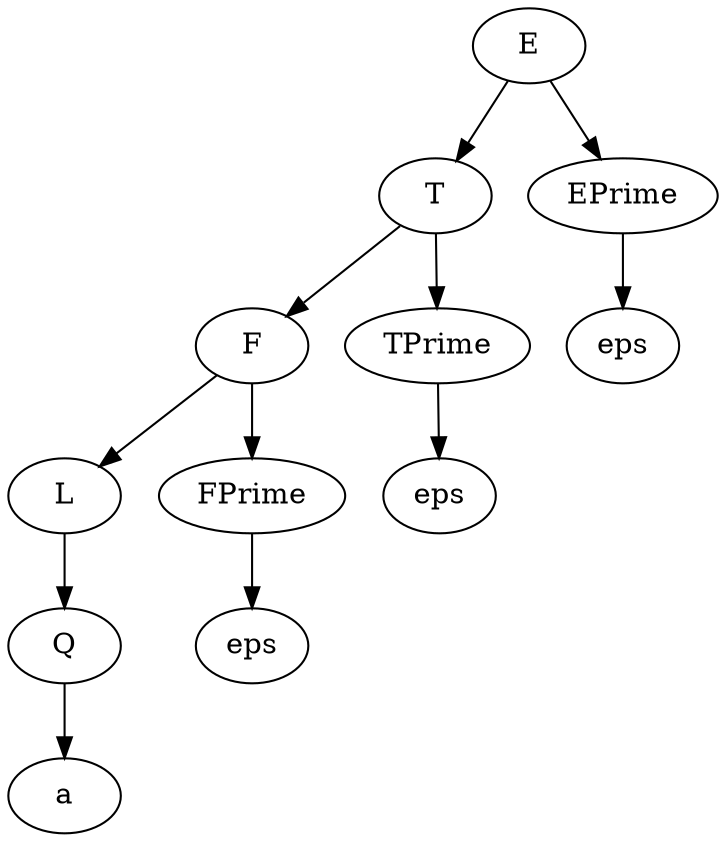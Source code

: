 digraph {
n12 [label="E"];
n12 -> n9;
n9 [label="T"];
n9 -> n6;
n6 [label="F"];
n6 -> n3;
n3 [label="L"];
n3 -> n1;
n1 [label="Q"];
n1 -> n2;
n2 [label="a"];
n6 -> n4;
n4 [label="FPrime"];
n4 -> n5;
n5 [label="eps"];
n9 -> n7;
n7 [label="TPrime"];
n7 -> n8;
n8 [label="eps"];
n12 -> n10;
n10 [label="EPrime"];
n10 -> n11;
n11 [label="eps"];

 }
